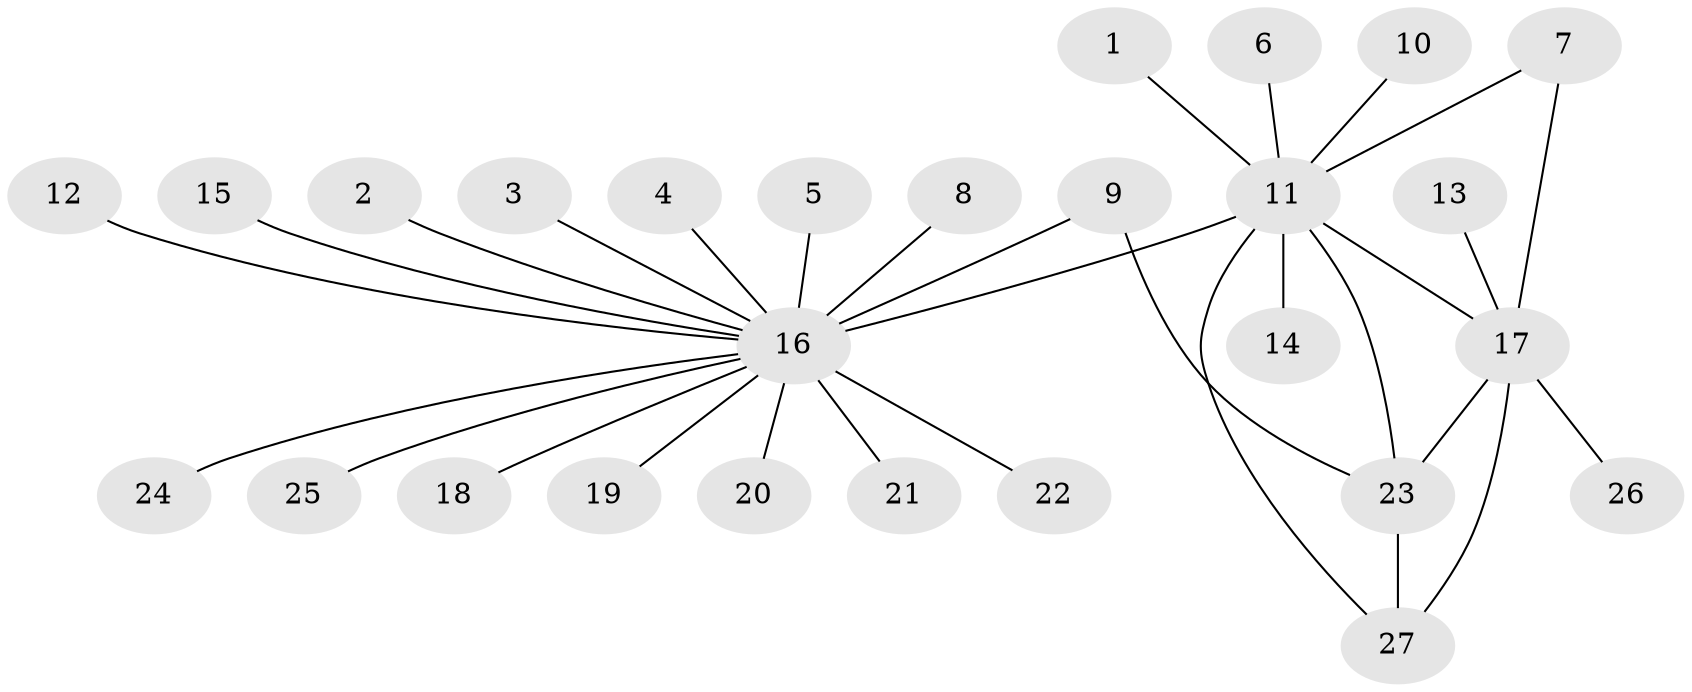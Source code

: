 // original degree distribution, {5: 0.018867924528301886, 15: 0.018867924528301886, 1: 0.5283018867924528, 18: 0.018867924528301886, 7: 0.018867924528301886, 13: 0.018867924528301886, 2: 0.1509433962264151, 3: 0.18867924528301888, 4: 0.03773584905660377}
// Generated by graph-tools (version 1.1) at 2025/49/03/09/25 03:49:49]
// undirected, 27 vertices, 31 edges
graph export_dot {
graph [start="1"]
  node [color=gray90,style=filled];
  1;
  2;
  3;
  4;
  5;
  6;
  7;
  8;
  9;
  10;
  11;
  12;
  13;
  14;
  15;
  16;
  17;
  18;
  19;
  20;
  21;
  22;
  23;
  24;
  25;
  26;
  27;
  1 -- 11 [weight=1.0];
  2 -- 16 [weight=1.0];
  3 -- 16 [weight=1.0];
  4 -- 16 [weight=1.0];
  5 -- 16 [weight=1.0];
  6 -- 11 [weight=1.0];
  7 -- 11 [weight=1.0];
  7 -- 17 [weight=1.0];
  8 -- 16 [weight=2.0];
  9 -- 16 [weight=1.0];
  9 -- 23 [weight=1.0];
  10 -- 11 [weight=1.0];
  11 -- 14 [weight=1.0];
  11 -- 16 [weight=2.0];
  11 -- 17 [weight=1.0];
  11 -- 23 [weight=2.0];
  11 -- 27 [weight=1.0];
  12 -- 16 [weight=1.0];
  13 -- 17 [weight=1.0];
  15 -- 16 [weight=1.0];
  16 -- 18 [weight=1.0];
  16 -- 19 [weight=1.0];
  16 -- 20 [weight=1.0];
  16 -- 21 [weight=1.0];
  16 -- 22 [weight=3.0];
  16 -- 24 [weight=1.0];
  16 -- 25 [weight=1.0];
  17 -- 23 [weight=1.0];
  17 -- 26 [weight=1.0];
  17 -- 27 [weight=1.0];
  23 -- 27 [weight=1.0];
}
